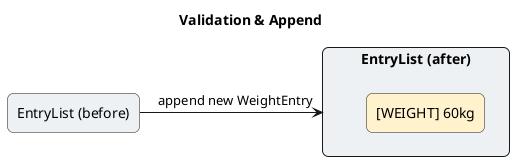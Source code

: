 @startuml
title Validation & Append

skinparam shadowing false
skinparam defaultFontName Arial
skinparam rectangle {
  RoundCorner 12
  FontSize 14
}

rectangle "EntryList (before)" as BEFORE #EEF1F4

rectangle "EntryList (after)" as AFTER #EEF1F4 {
  rectangle "[WEIGHT] 60kg" as ITEM #FFF2CC
}

BEFORE -right-> AFTER : append new WeightEntry
@enduml